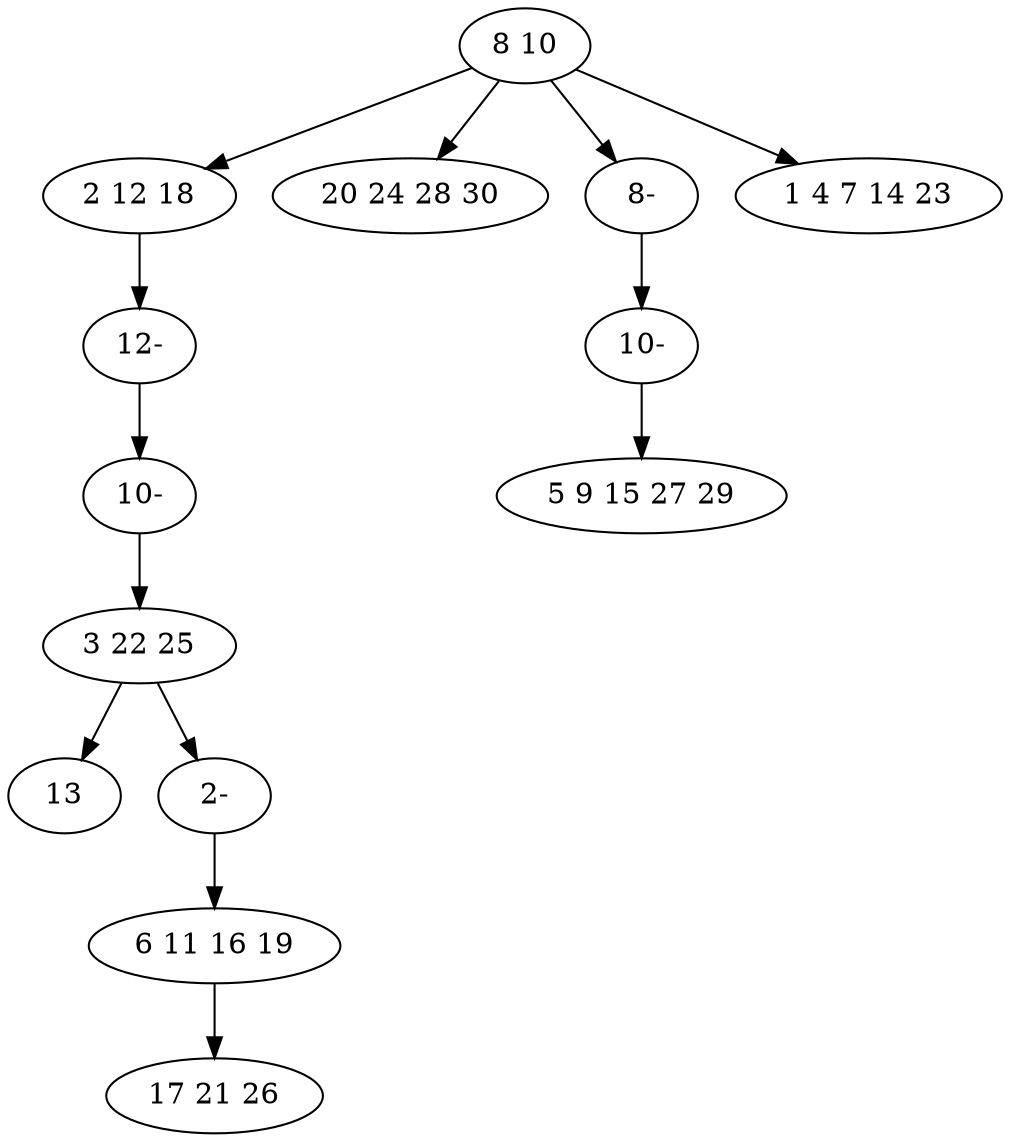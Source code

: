 digraph true_tree {
	"0" -> "1"
	"0" -> "2"
	"0" -> "9"
	"1" -> "11"
	"4" -> "5"
	"4" -> "13"
	"0" -> "7"
	"6" -> "8"
	"9" -> "10"
	"10" -> "3"
	"11" -> "12"
	"12" -> "4"
	"13" -> "6"
	"0" [label="8 10"];
	"1" [label="2 12 18"];
	"2" [label="20 24 28 30"];
	"3" [label="5 9 15 27 29"];
	"4" [label="3 22 25"];
	"5" [label="13"];
	"6" [label="6 11 16 19"];
	"7" [label="1 4 7 14 23"];
	"8" [label="17 21 26"];
	"9" [label="8-"];
	"10" [label="10-"];
	"11" [label="12-"];
	"12" [label="10-"];
	"13" [label="2-"];
}
